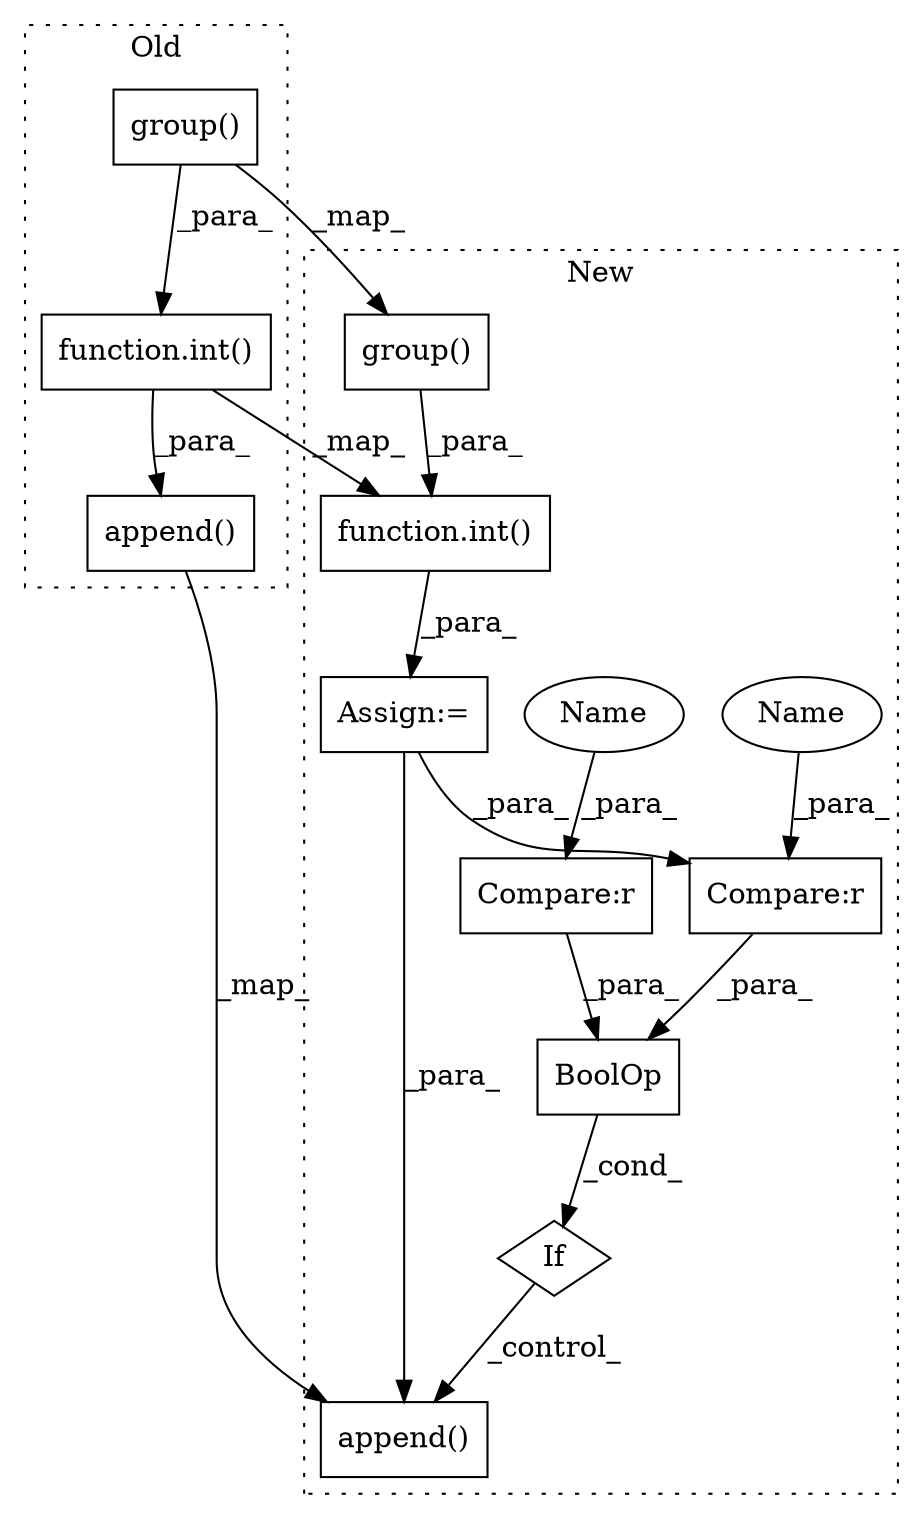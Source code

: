 digraph G {
subgraph cluster0 {
1 [label="group()" a="75" s="2313,2322" l="8,1" shape="box"];
9 [label="function.int()" a="75" s="2309,2323" l="4,1" shape="box"];
10 [label="append()" a="75" s="2293,2337" l="15,1" shape="box"];
label = "Old";
style="dotted";
}
subgraph cluster1 {
2 [label="group()" a="75" s="2326,2335" l="8,1" shape="box"];
3 [label="Assign:=" a="68" s="2319" l="3" shape="box"];
4 [label="If" a="96" s="2350" l="3" shape="diamond"];
5 [label="Compare:r" a="40" s="2353" l="19" shape="box"];
6 [label="Compare:r" a="40" s="2376" l="23" shape="box"];
7 [label="BoolOp" a="72" s="2353" l="46" shape="box"];
8 [label="function.int()" a="75" s="2322,2336" l="4,1" shape="box"];
11 [label="append()" a="75" s="2417,2454" l="15,1" shape="box"];
12 [label="Name" a="87" s="2353" l="11" shape="ellipse"];
13 [label="Name" a="87" s="2388" l="11" shape="ellipse"];
label = "New";
style="dotted";
}
1 -> 9 [label="_para_"];
1 -> 2 [label="_map_"];
2 -> 8 [label="_para_"];
3 -> 6 [label="_para_"];
3 -> 11 [label="_para_"];
4 -> 11 [label="_control_"];
5 -> 7 [label="_para_"];
6 -> 7 [label="_para_"];
7 -> 4 [label="_cond_"];
8 -> 3 [label="_para_"];
9 -> 10 [label="_para_"];
9 -> 8 [label="_map_"];
10 -> 11 [label="_map_"];
12 -> 5 [label="_para_"];
13 -> 6 [label="_para_"];
}
